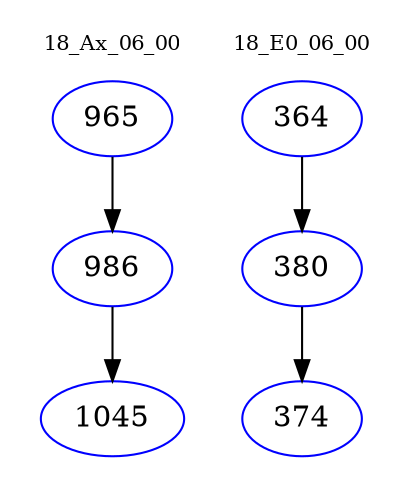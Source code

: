digraph{
subgraph cluster_0 {
color = white
label = "18_Ax_06_00";
fontsize=10;
T0_965 [label="965", color="blue"]
T0_965 -> T0_986 [color="black"]
T0_986 [label="986", color="blue"]
T0_986 -> T0_1045 [color="black"]
T0_1045 [label="1045", color="blue"]
}
subgraph cluster_1 {
color = white
label = "18_E0_06_00";
fontsize=10;
T1_364 [label="364", color="blue"]
T1_364 -> T1_380 [color="black"]
T1_380 [label="380", color="blue"]
T1_380 -> T1_374 [color="black"]
T1_374 [label="374", color="blue"]
}
}
